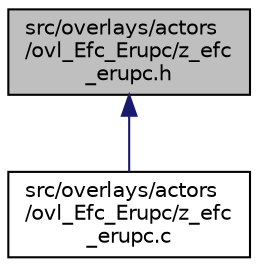 digraph "src/overlays/actors/ovl_Efc_Erupc/z_efc_erupc.h"
{
 // LATEX_PDF_SIZE
  edge [fontname="Helvetica",fontsize="10",labelfontname="Helvetica",labelfontsize="10"];
  node [fontname="Helvetica",fontsize="10",shape=record];
  Node1 [label="src/overlays/actors\l/ovl_Efc_Erupc/z_efc\l_erupc.h",height=0.2,width=0.4,color="black", fillcolor="grey75", style="filled", fontcolor="black",tooltip=" "];
  Node1 -> Node2 [dir="back",color="midnightblue",fontsize="10",style="solid",fontname="Helvetica"];
  Node2 [label="src/overlays/actors\l/ovl_Efc_Erupc/z_efc\l_erupc.c",height=0.2,width=0.4,color="black", fillcolor="white", style="filled",URL="$d6/d37/z__efc__erupc_8c.html",tooltip=" "];
}

